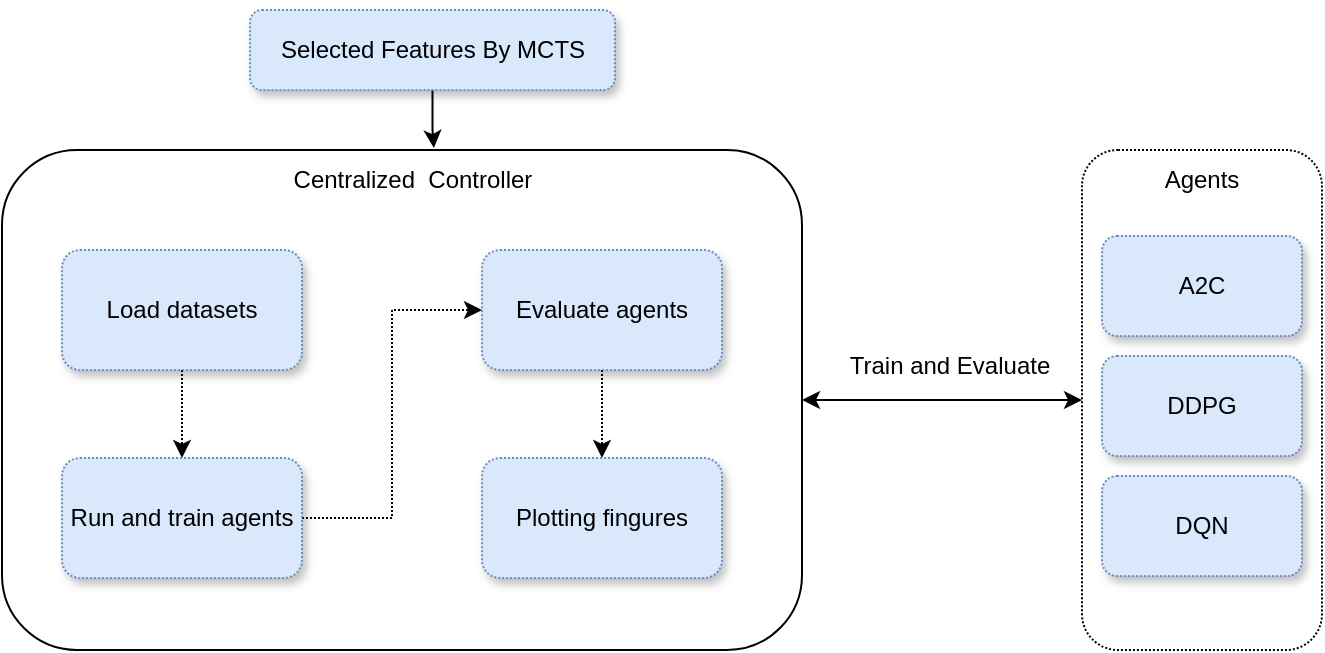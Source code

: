 <mxfile version="20.2.0" type="device"><diagram id="S1uNlCfisc55m5zZvph1" name="Page-1"><mxGraphModel dx="786" dy="423" grid="1" gridSize="10" guides="1" tooltips="1" connect="1" arrows="1" fold="1" page="1" pageScale="1" pageWidth="850" pageHeight="1100" math="0" shadow="0"><root><mxCell id="0"/><mxCell id="1" parent="0"/><mxCell id="qR5GJQf-PYSICiZhii96-23" style="edgeStyle=orthogonalEdgeStyle;rounded=0;orthogonalLoop=1;jettySize=auto;html=1;entryX=0;entryY=0.5;entryDx=0;entryDy=0;startArrow=classic;startFill=1;" edge="1" parent="1" source="qR5GJQf-PYSICiZhii96-1" target="qR5GJQf-PYSICiZhii96-5"><mxGeometry relative="1" as="geometry"/></mxCell><mxCell id="qR5GJQf-PYSICiZhii96-1" value="" style="rounded=1;whiteSpace=wrap;html=1;" vertex="1" parent="1"><mxGeometry x="100" y="80" width="400" height="250" as="geometry"/></mxCell><mxCell id="qR5GJQf-PYSICiZhii96-2" value="Centralized&amp;nbsp; Controller" style="text;html=1;strokeColor=none;fillColor=none;align=center;verticalAlign=middle;whiteSpace=wrap;rounded=0;" vertex="1" parent="1"><mxGeometry x="237.5" y="80" width="135" height="30" as="geometry"/></mxCell><mxCell id="qR5GJQf-PYSICiZhii96-4" style="edgeStyle=orthogonalEdgeStyle;rounded=0;orthogonalLoop=1;jettySize=auto;html=1;entryX=0.581;entryY=-0.033;entryDx=0;entryDy=0;entryPerimeter=0;" edge="1" parent="1" source="qR5GJQf-PYSICiZhii96-3" target="qR5GJQf-PYSICiZhii96-2"><mxGeometry relative="1" as="geometry"/></mxCell><mxCell id="qR5GJQf-PYSICiZhii96-3" value="Selected Features By MCTS" style="rounded=1;whiteSpace=wrap;html=1;fillColor=#dae8fc;strokeColor=#6c8ebf;dashed=1;dashPattern=1 1;shadow=1;" vertex="1" parent="1"><mxGeometry x="224" y="10" width="182.5" height="40" as="geometry"/></mxCell><mxCell id="qR5GJQf-PYSICiZhii96-5" value="" style="rounded=1;whiteSpace=wrap;html=1;dashed=1;dashPattern=1 1;" vertex="1" parent="1"><mxGeometry x="640" y="80" width="120" height="250" as="geometry"/></mxCell><mxCell id="qR5GJQf-PYSICiZhii96-6" value="Agents" style="text;html=1;strokeColor=none;fillColor=none;align=center;verticalAlign=middle;whiteSpace=wrap;rounded=0;dashed=1;dashPattern=1 1;" vertex="1" parent="1"><mxGeometry x="670" y="80" width="60" height="30" as="geometry"/></mxCell><mxCell id="qR5GJQf-PYSICiZhii96-7" value="A2C" style="rounded=1;whiteSpace=wrap;html=1;dashed=1;dashPattern=1 1;fillColor=#dae8fc;strokeColor=#6c8ebf;shadow=1;" vertex="1" parent="1"><mxGeometry x="650" y="123" width="100" height="50" as="geometry"/></mxCell><mxCell id="qR5GJQf-PYSICiZhii96-8" value="DDPG" style="rounded=1;whiteSpace=wrap;html=1;dashed=1;dashPattern=1 1;fillColor=#dae8fc;strokeColor=#6c8ebf;shadow=1;" vertex="1" parent="1"><mxGeometry x="650" y="183" width="100" height="50" as="geometry"/></mxCell><mxCell id="qR5GJQf-PYSICiZhii96-16" value="" style="edgeStyle=orthogonalEdgeStyle;rounded=0;orthogonalLoop=1;jettySize=auto;html=1;dashed=1;dashPattern=1 1;" edge="1" parent="1" source="qR5GJQf-PYSICiZhii96-11" target="qR5GJQf-PYSICiZhii96-12"><mxGeometry relative="1" as="geometry"/></mxCell><mxCell id="qR5GJQf-PYSICiZhii96-11" value="Load datasets" style="rounded=1;whiteSpace=wrap;html=1;shadow=1;dashed=1;dashPattern=1 1;fillColor=#dae8fc;strokeColor=#6c8ebf;" vertex="1" parent="1"><mxGeometry x="130" y="130" width="120" height="60" as="geometry"/></mxCell><mxCell id="qR5GJQf-PYSICiZhii96-19" style="edgeStyle=orthogonalEdgeStyle;rounded=0;orthogonalLoop=1;jettySize=auto;html=1;entryX=0;entryY=0.5;entryDx=0;entryDy=0;dashed=1;dashPattern=1 1;" edge="1" parent="1" source="qR5GJQf-PYSICiZhii96-12" target="qR5GJQf-PYSICiZhii96-13"><mxGeometry relative="1" as="geometry"/></mxCell><mxCell id="qR5GJQf-PYSICiZhii96-12" value="Run and train agents" style="rounded=1;whiteSpace=wrap;html=1;shadow=1;dashed=1;dashPattern=1 1;fillColor=#dae8fc;strokeColor=#6c8ebf;" vertex="1" parent="1"><mxGeometry x="130" y="234" width="120" height="60" as="geometry"/></mxCell><mxCell id="qR5GJQf-PYSICiZhii96-20" value="" style="edgeStyle=orthogonalEdgeStyle;rounded=0;orthogonalLoop=1;jettySize=auto;html=1;dashed=1;dashPattern=1 1;" edge="1" parent="1" source="qR5GJQf-PYSICiZhii96-13" target="qR5GJQf-PYSICiZhii96-14"><mxGeometry relative="1" as="geometry"/></mxCell><mxCell id="qR5GJQf-PYSICiZhii96-13" value="Evaluate agents" style="rounded=1;whiteSpace=wrap;html=1;shadow=1;dashed=1;dashPattern=1 1;fillColor=#dae8fc;strokeColor=#6c8ebf;" vertex="1" parent="1"><mxGeometry x="340" y="130" width="120" height="60" as="geometry"/></mxCell><mxCell id="qR5GJQf-PYSICiZhii96-14" value="Plotting fingures" style="rounded=1;whiteSpace=wrap;html=1;shadow=1;dashed=1;dashPattern=1 1;fillColor=#dae8fc;strokeColor=#6c8ebf;" vertex="1" parent="1"><mxGeometry x="340" y="234" width="120" height="60" as="geometry"/></mxCell><mxCell id="qR5GJQf-PYSICiZhii96-15" value="DQN" style="rounded=1;whiteSpace=wrap;html=1;dashed=1;dashPattern=1 1;fillColor=#dae8fc;strokeColor=#6c8ebf;shadow=1;" vertex="1" parent="1"><mxGeometry x="650" y="243" width="100" height="50" as="geometry"/></mxCell><mxCell id="qR5GJQf-PYSICiZhii96-24" value="Train and Evaluate" style="text;html=1;strokeColor=none;fillColor=none;align=center;verticalAlign=middle;whiteSpace=wrap;rounded=0;shadow=1;dashed=1;dashPattern=1 1;" vertex="1" parent="1"><mxGeometry x="499" y="173" width="150" height="30" as="geometry"/></mxCell></root></mxGraphModel></diagram></mxfile>